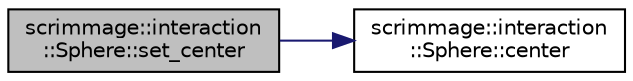 digraph "scrimmage::interaction::Sphere::set_center"
{
 // LATEX_PDF_SIZE
  edge [fontname="Helvetica",fontsize="10",labelfontname="Helvetica",labelfontsize="10"];
  node [fontname="Helvetica",fontsize="10",shape=record];
  rankdir="LR";
  Node1 [label="scrimmage::interaction\l::Sphere::set_center",height=0.2,width=0.4,color="black", fillcolor="grey75", style="filled", fontcolor="black",tooltip=" "];
  Node1 -> Node2 [color="midnightblue",fontsize="10",style="solid",fontname="Helvetica"];
  Node2 [label="scrimmage::interaction\l::Sphere::center",height=0.2,width=0.4,color="black", fillcolor="white", style="filled",URL="$classscrimmage_1_1interaction_1_1Sphere.html#a40bd4938777281abee02a381650547a4",tooltip=" "];
}

